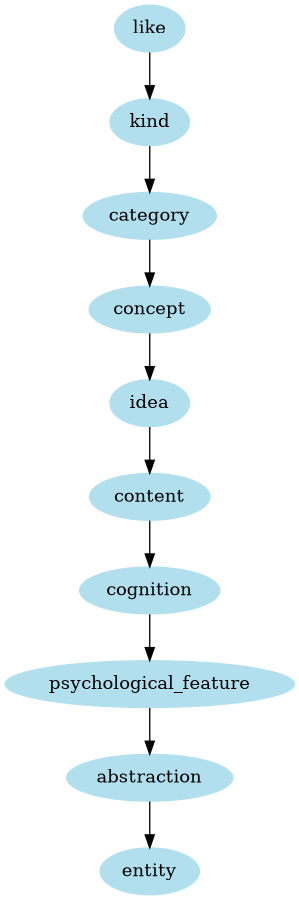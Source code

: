 digraph unix {
	node [color=lightblue2 style=filled]
	size="6,6"
	like -> kind
	kind -> category
	category -> concept
	concept -> idea
	idea -> content
	content -> cognition
	cognition -> psychological_feature
	psychological_feature -> abstraction
	abstraction -> entity
}
